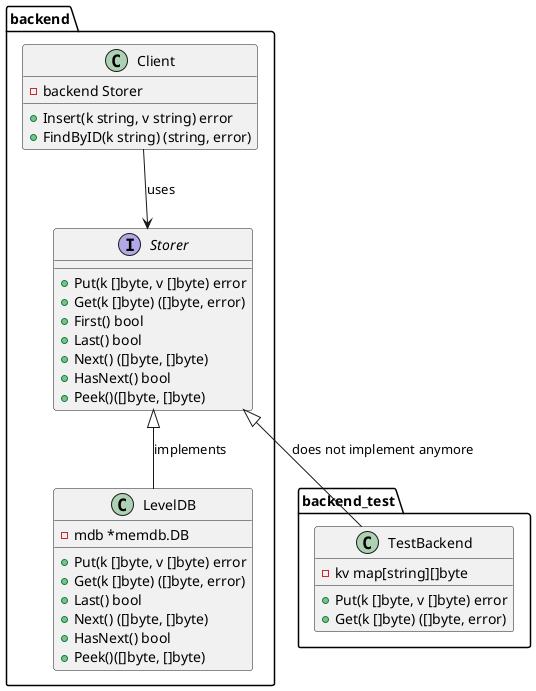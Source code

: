 @startuml 01-di-ext
namespace backend {
  class Client {
    - backend Storer
    + Insert(k string, v string) error
    + FindByID(k string) (string, error)

  }
  class LevelDB {
    - mdb *memdb.DB
    + Put(k []byte, v []byte) error
    + Get(k []byte) ([]byte, error)
    + Last() bool
	  + Next() ([]byte, []byte)
	  + HasNext() bool
    + Peek()([]byte, []byte)
  }
  interface Storer  {
    + Put(k []byte, v []byte) error
    + Get(k []byte) ([]byte, error)
    + First() bool
	  + Last() bool
	  + Next() ([]byte, []byte)
	  + HasNext() bool
    + Peek()([]byte, []byte)
  }
}
namespace backend_test {
  class TestBackend  {
    - kv map[string][]byte
    + Put(k []byte, v []byte) error
    + Get(k []byte) ([]byte, error)
  }
}

backend.Client --> backend.Storer : uses
backend.Storer <|-- backend.LevelDB : implements
backend.Storer <|-- backend_test.TestBackend : does not implement anymore

@enduml
